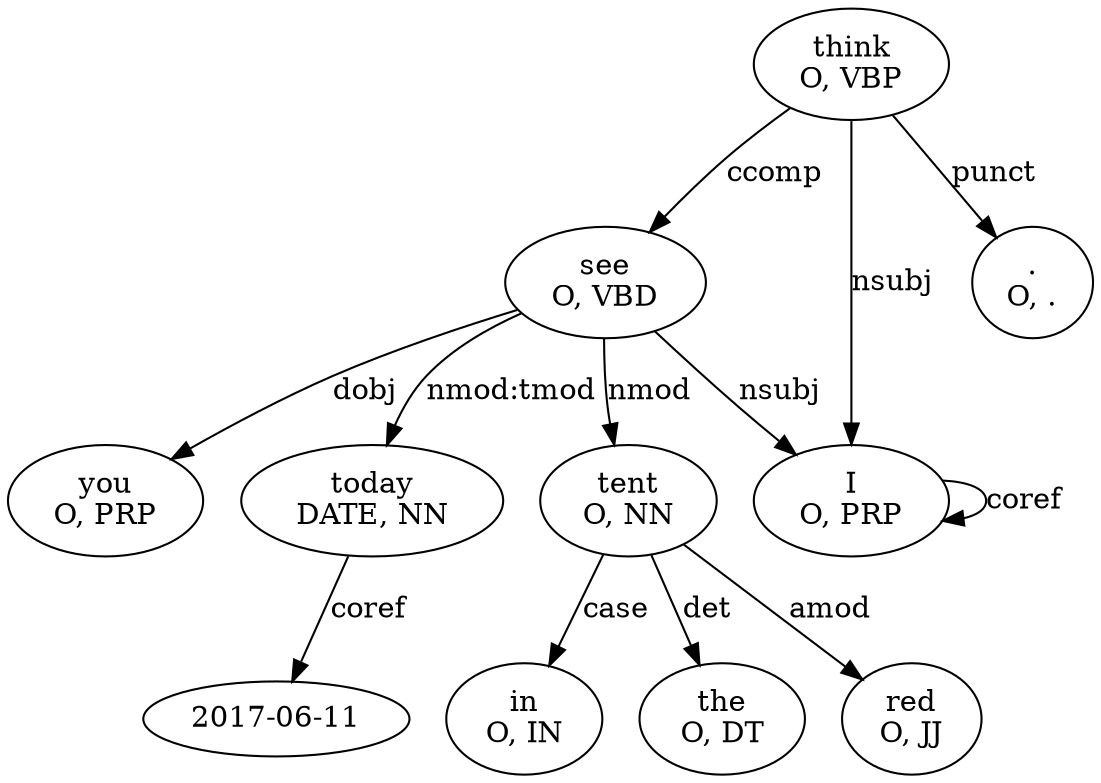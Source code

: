 digraph "graph" {
  "see\nO, VBD" -> "you\nO, PRP" ["dep-type"="dobj","label"="dobj"]
  "see\nO, VBD" -> "today\nDATE, NN" ["dep-type"="nmod:tmod","label"="nmod:tmod"]
  "see\nO, VBD" -> "tent\nO, NN" ["dep-type"="nmod","label"="nmod"]
  "see\nO, VBD" -> "I\nO, PRP" ["dep-type"="nsubj","label"="nsubj"]
  "today\nDATE, NN" -> "2017-06-11" ["label"="coref","type"="coref"]
  "tent\nO, NN" -> "in\nO, IN" ["dep-type"="case","label"="case"]
  "tent\nO, NN" -> "the\nO, DT" ["dep-type"="det","label"="det"]
  "tent\nO, NN" -> "red\nO, JJ" ["dep-type"="amod","label"="amod"]
  "think\nO, VBP" -> "see\nO, VBD" ["dep-type"="ccomp","label"="ccomp"]
  "think\nO, VBP" -> "I\nO, PRP" ["dep-type"="nsubj","label"="nsubj"]
  "think\nO, VBP" -> ".\nO, ." ["dep-type"="punct","label"="punct"]
  "I\nO, PRP" -> "I\nO, PRP" ["label"="coref","type"="coref"]
  "in\nO, IN" ["label"="in\nO, IN","group"="IN","lemma"="in","sentence"="0","index"="6","type"="O","tag"="IN"]
  "see\nO, VBD" ["label"="see\nO, VBD","group"="VBD","lemma"="see","sentence"="0","index"="4","type"="O","tag"="VBD"]
  "you\nO, PRP" ["label"="you\nO, PRP","group"="PRP","lemma"="you","sentence"="0","index"="5","type"="O","tag"="PRP"]
  "I\nO, PRP" ["label"="I\nO, PRP","group"="PRP","lemma"="I","sentence"="0","index"="1","type"="O","tag"="PRP"]
  "today\nDATE, NN" ["label"="today\nDATE, NN","group"="NN","lemma"="today","sentence"="0","index"="10","type"="DATE","tag"="NN"]
  "tent\nO, NN" ["label"="tent\nO, NN","group"="NN","lemma"="tent","sentence"="0","index"="9","type"="O","tag"="NN"]
  "think\nO, VBP" ["label"="think\nO, VBP","group"="VBP","lemma"="think","sentence"="0","index"="2","type"="O","tag"="VBP"]
  ".\nO, ." ["label"=".\nO, .","group"=".","lemma"=".","sentence"="0","index"="11","type"="O","tag"="."]
  "the\nO, DT" ["label"="the\nO, DT","group"="DT","lemma"="the","sentence"="0","index"="7","type"="O","tag"="DT"]
  "2017-06-11" ["label"="2017-06-11","type"="DATE","value"="2017-06-11","range"="nlp.annotations$format_time_annotation$fn__22321@72df181c","nodes"="[\"0_10\"]"]
  "red\nO, JJ" ["label"="red\nO, JJ","group"="JJ","lemma"="red","sentence"="0","index"="8","type"="O","tag"="JJ"]
  "I\nO, PRP" ["label"="I\nO, PRP","group"="PRP","lemma"="I","sentence"="0","index"="3","type"="O","tag"="PRP"]
}